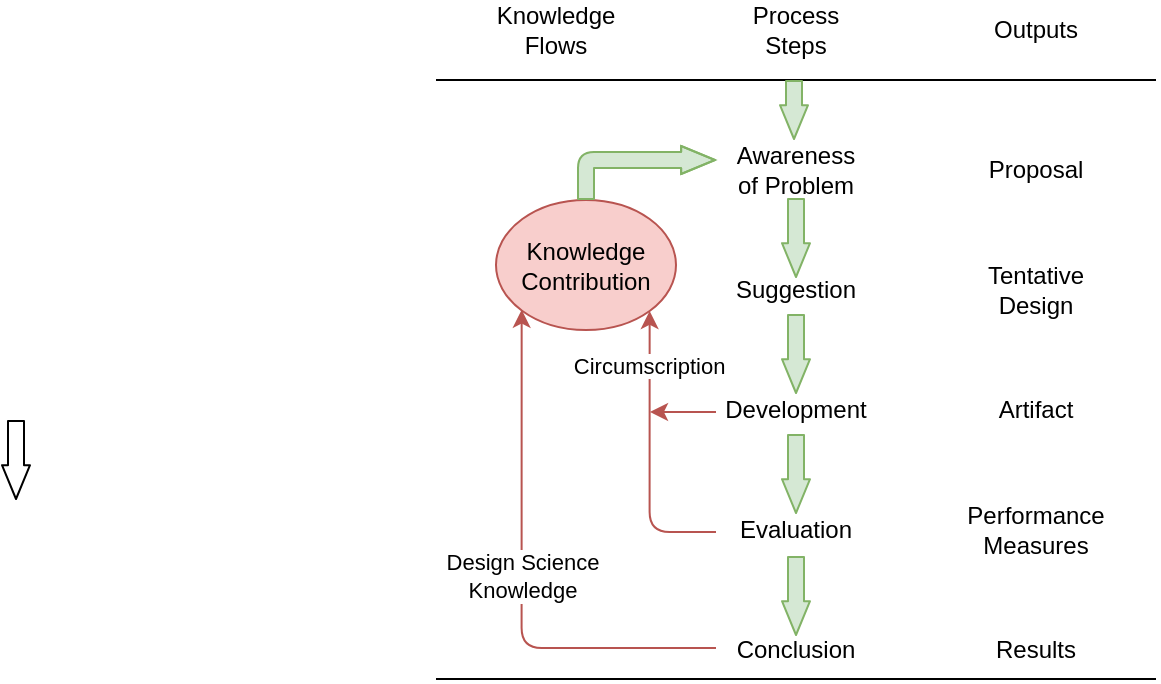 <mxfile version="10.7.7" type="github"><diagram id="vX6F35_rNjGx4vREIW5T" name="Page-1"><mxGraphModel dx="843" dy="450" grid="0" gridSize="10" guides="1" tooltips="1" connect="1" arrows="1" fold="1" page="1" pageScale="1" pageWidth="827" pageHeight="1169" math="0" shadow="0"><root><mxCell id="0"/><mxCell id="1" parent="0"/><mxCell id="PQf2SAhRbtjys9EY63GN-1" value="" style="endArrow=none;html=1;" edge="1" parent="1"><mxGeometry width="50" height="50" relative="1" as="geometry"><mxPoint x="240" y="160" as="sourcePoint"/><mxPoint x="600" y="160" as="targetPoint"/></mxGeometry></mxCell><mxCell id="PQf2SAhRbtjys9EY63GN-2" value="" style="endArrow=none;html=1;" edge="1" parent="1"><mxGeometry width="50" height="50" relative="1" as="geometry"><mxPoint x="240" y="459.5" as="sourcePoint"/><mxPoint x="600" y="459.5" as="targetPoint"/></mxGeometry></mxCell><mxCell id="PQf2SAhRbtjys9EY63GN-3" value="Knowledge&lt;br&gt;Flows&lt;br&gt;" style="text;html=1;strokeColor=none;fillColor=none;align=center;verticalAlign=middle;whiteSpace=wrap;rounded=0;" vertex="1" parent="1"><mxGeometry x="280" y="120" width="40" height="30" as="geometry"/></mxCell><mxCell id="PQf2SAhRbtjys9EY63GN-4" value="Process&lt;br&gt;Steps&lt;br&gt;" style="text;html=1;strokeColor=none;fillColor=none;align=center;verticalAlign=middle;whiteSpace=wrap;rounded=0;" vertex="1" parent="1"><mxGeometry x="400" y="120" width="40" height="30" as="geometry"/></mxCell><mxCell id="PQf2SAhRbtjys9EY63GN-5" value="Outputs&lt;br&gt;" style="text;html=1;strokeColor=none;fillColor=none;align=center;verticalAlign=middle;whiteSpace=wrap;rounded=0;" vertex="1" parent="1"><mxGeometry x="520" y="120" width="40" height="30" as="geometry"/></mxCell><mxCell id="PQf2SAhRbtjys9EY63GN-6" value="Awareness of Problem&lt;br&gt;" style="text;html=1;strokeColor=none;fillColor=none;align=center;verticalAlign=middle;whiteSpace=wrap;rounded=0;" vertex="1" parent="1"><mxGeometry x="400" y="190" width="40" height="30" as="geometry"/></mxCell><mxCell id="PQf2SAhRbtjys9EY63GN-7" value="Proposal&lt;br&gt;" style="text;html=1;strokeColor=none;fillColor=none;align=center;verticalAlign=middle;whiteSpace=wrap;rounded=0;" vertex="1" parent="1"><mxGeometry x="520" y="190" width="40" height="30" as="geometry"/></mxCell><mxCell id="PQf2SAhRbtjys9EY63GN-8" value="Suggestion&lt;br&gt;" style="text;html=1;strokeColor=none;fillColor=none;align=center;verticalAlign=middle;whiteSpace=wrap;rounded=0;" vertex="1" parent="1"><mxGeometry x="400" y="250" width="40" height="30" as="geometry"/></mxCell><mxCell id="PQf2SAhRbtjys9EY63GN-9" value="Development&lt;br&gt;" style="text;html=1;strokeColor=none;fillColor=none;align=center;verticalAlign=middle;whiteSpace=wrap;rounded=0;" vertex="1" parent="1"><mxGeometry x="400" y="310" width="40" height="30" as="geometry"/></mxCell><mxCell id="PQf2SAhRbtjys9EY63GN-10" value="Evaluation&lt;br&gt;" style="text;html=1;strokeColor=none;fillColor=none;align=center;verticalAlign=middle;whiteSpace=wrap;rounded=0;" vertex="1" parent="1"><mxGeometry x="400" y="370" width="40" height="30" as="geometry"/></mxCell><mxCell id="PQf2SAhRbtjys9EY63GN-11" value="Conclusion&lt;br&gt;" style="text;html=1;strokeColor=none;fillColor=none;align=center;verticalAlign=middle;whiteSpace=wrap;rounded=0;" vertex="1" parent="1"><mxGeometry x="400" y="430" width="40" height="30" as="geometry"/></mxCell><mxCell id="PQf2SAhRbtjys9EY63GN-12" value="Tentative Design&lt;br&gt;" style="text;html=1;strokeColor=none;fillColor=none;align=center;verticalAlign=middle;whiteSpace=wrap;rounded=0;" vertex="1" parent="1"><mxGeometry x="520" y="250" width="40" height="30" as="geometry"/></mxCell><mxCell id="PQf2SAhRbtjys9EY63GN-13" value="Artifact&lt;br&gt;" style="text;html=1;strokeColor=none;fillColor=none;align=center;verticalAlign=middle;whiteSpace=wrap;rounded=0;" vertex="1" parent="1"><mxGeometry x="520" y="310" width="40" height="30" as="geometry"/></mxCell><mxCell id="PQf2SAhRbtjys9EY63GN-14" value="Performance Measures&lt;br&gt;" style="text;html=1;strokeColor=none;fillColor=none;align=center;verticalAlign=middle;whiteSpace=wrap;rounded=0;" vertex="1" parent="1"><mxGeometry x="520" y="370" width="40" height="30" as="geometry"/></mxCell><mxCell id="PQf2SAhRbtjys9EY63GN-15" value="Results&lt;br&gt;" style="text;html=1;strokeColor=none;fillColor=none;align=center;verticalAlign=middle;whiteSpace=wrap;rounded=0;" vertex="1" parent="1"><mxGeometry x="520" y="430" width="40" height="30" as="geometry"/></mxCell><mxCell id="PQf2SAhRbtjys9EY63GN-16" value="" style="shape=flexArrow;endArrow=classic;html=1;endWidth=5;endSize=5.31;width=8;" edge="1" parent="1"><mxGeometry width="50" height="50" relative="1" as="geometry"><mxPoint x="30" y="330" as="sourcePoint"/><mxPoint x="30" y="370" as="targetPoint"/></mxGeometry></mxCell><mxCell id="PQf2SAhRbtjys9EY63GN-19" value="" style="shape=flexArrow;endArrow=classic;html=1;endWidth=5;endSize=5.31;width=8;fillColor=#d5e8d4;strokeColor=#82b366;" edge="1" parent="1"><mxGeometry width="50" height="50" relative="1" as="geometry"><mxPoint x="419" y="160" as="sourcePoint"/><mxPoint x="419" y="190" as="targetPoint"/></mxGeometry></mxCell><mxCell id="PQf2SAhRbtjys9EY63GN-20" value="" style="shape=flexArrow;endArrow=classic;html=1;endWidth=5;endSize=5.31;width=8;fillColor=#d5e8d4;strokeColor=#82b366;" edge="1" parent="1"><mxGeometry width="50" height="50" relative="1" as="geometry"><mxPoint x="420" y="219" as="sourcePoint"/><mxPoint x="420" y="259" as="targetPoint"/></mxGeometry></mxCell><mxCell id="PQf2SAhRbtjys9EY63GN-21" value="" style="shape=flexArrow;endArrow=classic;html=1;endWidth=5;endSize=5.31;width=8;fillColor=#d5e8d4;strokeColor=#82b366;" edge="1" parent="1"><mxGeometry width="50" height="50" relative="1" as="geometry"><mxPoint x="420" y="277" as="sourcePoint"/><mxPoint x="420" y="317" as="targetPoint"/></mxGeometry></mxCell><mxCell id="PQf2SAhRbtjys9EY63GN-22" value="" style="shape=flexArrow;endArrow=classic;html=1;endWidth=5;endSize=5.31;width=8;fillColor=#d5e8d4;strokeColor=#82b366;" edge="1" parent="1"><mxGeometry width="50" height="50" relative="1" as="geometry"><mxPoint x="420" y="337" as="sourcePoint"/><mxPoint x="420" y="377" as="targetPoint"/></mxGeometry></mxCell><mxCell id="PQf2SAhRbtjys9EY63GN-23" value="" style="shape=flexArrow;endArrow=classic;html=1;endWidth=5;endSize=5.31;width=8;fillColor=#d5e8d4;strokeColor=#82b366;" edge="1" parent="1"><mxGeometry width="50" height="50" relative="1" as="geometry"><mxPoint x="420" y="398" as="sourcePoint"/><mxPoint x="420" y="438" as="targetPoint"/></mxGeometry></mxCell><mxCell id="PQf2SAhRbtjys9EY63GN-25" value="Knowledge&lt;br&gt;Contribution&lt;br&gt;" style="ellipse;whiteSpace=wrap;html=1;fillColor=#f8cecc;strokeColor=#b85450;" vertex="1" parent="1"><mxGeometry x="270" y="220" width="90" height="65" as="geometry"/></mxCell><mxCell id="PQf2SAhRbtjys9EY63GN-27" value="" style="shape=flexArrow;endArrow=classic;html=1;endWidth=5;endSize=5.31;width=8;edgeStyle=orthogonalEdgeStyle;exitX=0.5;exitY=0;exitDx=0;exitDy=0;fillColor=#d5e8d4;strokeColor=#82b366;" edge="1" parent="1" source="PQf2SAhRbtjys9EY63GN-25"><mxGeometry width="50" height="50" relative="1" as="geometry"><mxPoint x="140" y="220" as="sourcePoint"/><mxPoint x="380" y="200" as="targetPoint"/><Array as="points"><mxPoint x="315" y="200"/></Array></mxGeometry></mxCell><mxCell id="PQf2SAhRbtjys9EY63GN-28" value="Design Science&lt;br&gt;Knowledge&lt;br&gt;" style="endArrow=classic;html=1;entryX=0;entryY=1;entryDx=0;entryDy=0;edgeStyle=orthogonalEdgeStyle;fillColor=#f8cecc;strokeColor=#b85450;" edge="1" parent="1"><mxGeometry width="50" height="50" relative="1" as="geometry"><mxPoint x="380" y="444" as="sourcePoint"/><mxPoint x="282.833" y="274.833" as="targetPoint"/><Array as="points"><mxPoint x="380" y="444"/><mxPoint x="283" y="444"/></Array></mxGeometry></mxCell><mxCell id="PQf2SAhRbtjys9EY63GN-29" value="Circumscription&#10;&#10;&#10;" style="endArrow=classic;entryX=1;entryY=1;entryDx=0;entryDy=0;edgeStyle=orthogonalEdgeStyle;verticalAlign=bottom;labelBackgroundColor=#ffffff;labelBorderColor=none;horizontal=1;jumpStyle=sharp;shadow=0;comic=0;backgroundOutline=1;labelPosition=center;verticalLabelPosition=top;align=center;fillColor=#f8cecc;strokeColor=#b85450;" edge="1" parent="1" target="PQf2SAhRbtjys9EY63GN-25"><mxGeometry x="-0.057" width="50" height="50" relative="1" as="geometry"><mxPoint x="380" y="386" as="sourcePoint"/><mxPoint x="360" y="330" as="targetPoint"/><Array as="points"><mxPoint x="380" y="386"/><mxPoint x="347" y="386"/></Array><mxPoint as="offset"/></mxGeometry></mxCell><mxCell id="PQf2SAhRbtjys9EY63GN-30" value="" style="endArrow=classic;html=1;fillColor=#f8cecc;strokeColor=#b85450;" edge="1" parent="1"><mxGeometry width="50" height="50" relative="1" as="geometry"><mxPoint x="380" y="326" as="sourcePoint"/><mxPoint x="347" y="326" as="targetPoint"/><Array as="points"><mxPoint x="372" y="326"/></Array></mxGeometry></mxCell></root></mxGraphModel></diagram></mxfile>